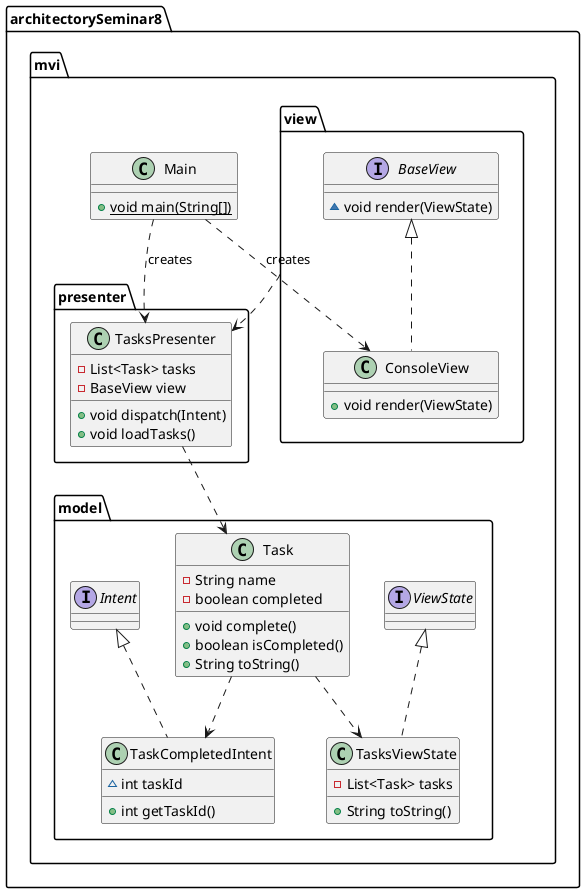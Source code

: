 @startuml
class architectorySeminar8.mvi.Main {
+ {static} void main(String[])
}
class architectorySeminar8.mvi.model.TaskCompletedIntent {
~ int taskId
+ int getTaskId()
}
class architectorySeminar8.mvi.presenter.TasksPresenter {
- List<Task> tasks
- BaseView view
+ void dispatch(Intent)
+ void loadTasks()
}
interface architectorySeminar8.mvi.view.BaseView {
~ void render(ViewState)
}
interface architectorySeminar8.mvi.model.ViewState {
}
class architectorySeminar8.mvi.model.TasksViewState {
- List<Task> tasks
+ String toString()
}
class architectorySeminar8.mvi.model.Task {
- String name
- boolean completed
+ void complete()
+ boolean isCompleted()
+ String toString()
}
class architectorySeminar8.mvi.view.ConsoleView {
+ void render(ViewState)
}
interface architectorySeminar8.mvi.model.Intent {
}


Intent <|.. TaskCompletedIntent
ViewState <|.. TasksViewState
BaseView <|.. ConsoleView

Task ..> TaskCompletedIntent
Task ..> TasksViewState

view ..> TasksPresenter
Main ..> ConsoleView : creates
Main ..> TasksPresenter : creates
TasksPresenter ..> Task




@enduml